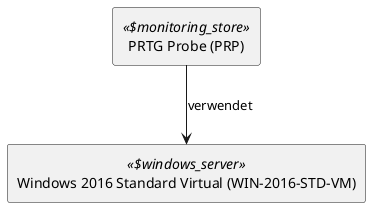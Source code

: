 @startuml
skinparam monochrome true
skinparam componentStyle uml2



show stereotype

rectangle PRTG__F_Probe__F___N_PRP__O_ as "PRTG Probe (PRP)" <<$monitoring_store>> {
}

rectangle Windows__F_2016__F_Standard__F_Virtual__F___N_WIN__S_2016__S_STD__S_VM__O_ as "Windows 2016 Standard Virtual (WIN-2016-STD-VM)" <<$windows_server>> {
}
PRTG__F_Probe__F___N_PRP__O_ -down-> Windows__F_2016__F_Standard__F_Virtual__F___N_WIN__S_2016__S_STD__S_VM__O_ : verwendet 

' Begin Protected Region [[layouting]]

' End Protected Region   [[layouting]]

@enduml
' Actifsource ID=[dc5bfacd-eaac-11e8-88d3-bfc6b992bdec,ff99c6c4-0e19-11e9-8b4c-f9aec93d8b56,Hash]
